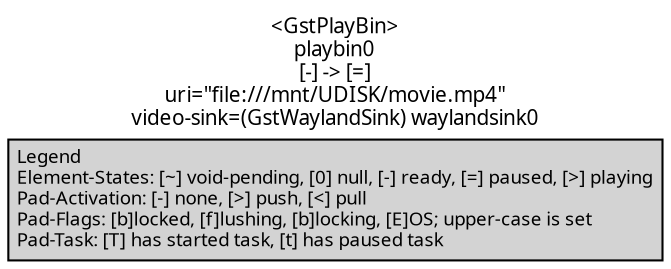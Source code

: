 digraph pipeline {
  rankdir=LR;
  fontname="sans";
  fontsize="10";
  labelloc=t;
  nodesep=.1;
  ranksep=.2;
  label="<GstPlayBin>\nplaybin0\n[-] -> [=]\nuri=\"file:///mnt/UDISK/movie.mp4\"\nvideo-sink=(GstWaylandSink) waylandsink0";
  node [style="filled,rounded", shape=box, fontsize="9", fontname="sans", margin="0.0,0.0"];
  edge [labelfontsize="6", fontsize="9", fontname="monospace"];
  
  legend [
    pos="0,0!",
    margin="0.05,0.05",
    style="filled",
    label="Legend\lElement-States: [~] void-pending, [0] null, [-] ready, [=] paused, [>] playing\lPad-Activation: [-] none, [>] push, [<] pull\lPad-Flags: [b]locked, [f]lushing, [b]locking, [E]OS; upper-case is set\lPad-Task: [T] has started task, [t] has paused task\l",
  ];
  subgraph cluster_playsink_0x237362b0 {
    fontname="Bitstream Vera Sans";
    fontsize="8";
    style="filled,rounded";
    color=black;
    label="GstPlaySink\nplaysink\n[-]\nparent=(GstPlayBin) playbin0\nflags=video+audio+text+soft-volume+deinterlace+soft-colorbalance\nvideo-sink=(GstWaylandSink) waylandsink0\nsend-event-mode=first";
    fillcolor="#ffffff";
    subgraph cluster_streamsynchronizer0_0x23739070 {
      fontname="Bitstream Vera Sans";
      fontsize="8";
      style="filled,rounded";
      color=black;
      label="GstStreamSynchronizer\nstreamsynchronizer0\n[-]\nparent=(GstPlaySink) playsink";
      fillcolor="#ffffff";
    }

  }

}
